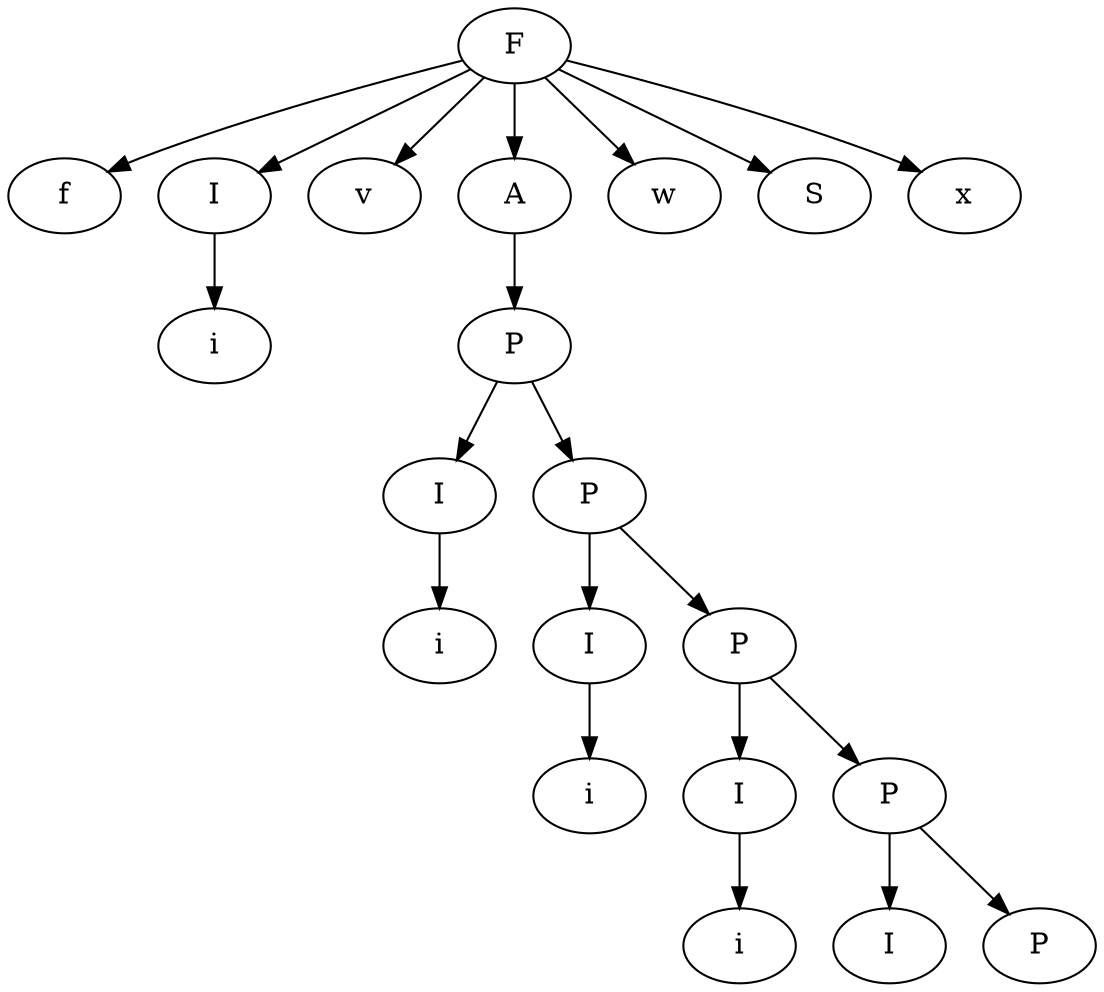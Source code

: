//Parse tree for LL(1)
//Parsing of f i v i i i i w s s s x 

digraph "Parse tree" {
   shape=circle;
 F->f_1
 F->I_1
 F->v_1
 F->A_1
 F->w_1
 F->S_1
 F->x_1
 
 I_1->i_1
 I_2->i_2
 I_3->i_3
 I_4->i_4
 A_1->P_1
 
 P_1->I_2
 P_1->P_2
 
 P_2->I_3
 P_2->P_3

 P_3->I_4
 P_3->P_4

 P_4->I_5
 P_4->P_5
 
 
 f_1[label="f"]
 I_1[label="I"]
 v_1[label="v"]
 A_1[label="A"]
 w_1[label="w"]
 S_1[label="S"]
 x_1[label="x"]
 
 i_1[label="i"]
 i_2[label="i"]
 i_3[label="i"]
 i_4[label="i"]
 P_1[label="P"]
 P_2[label="P"]
 I_2[label="I"]
 P_3[label="P"]
 I_3[label="I"]
 P_4[label="P"]
 I_4[label="I"]
 P_5[label="P"]
 I_5[label="I"]
 
}